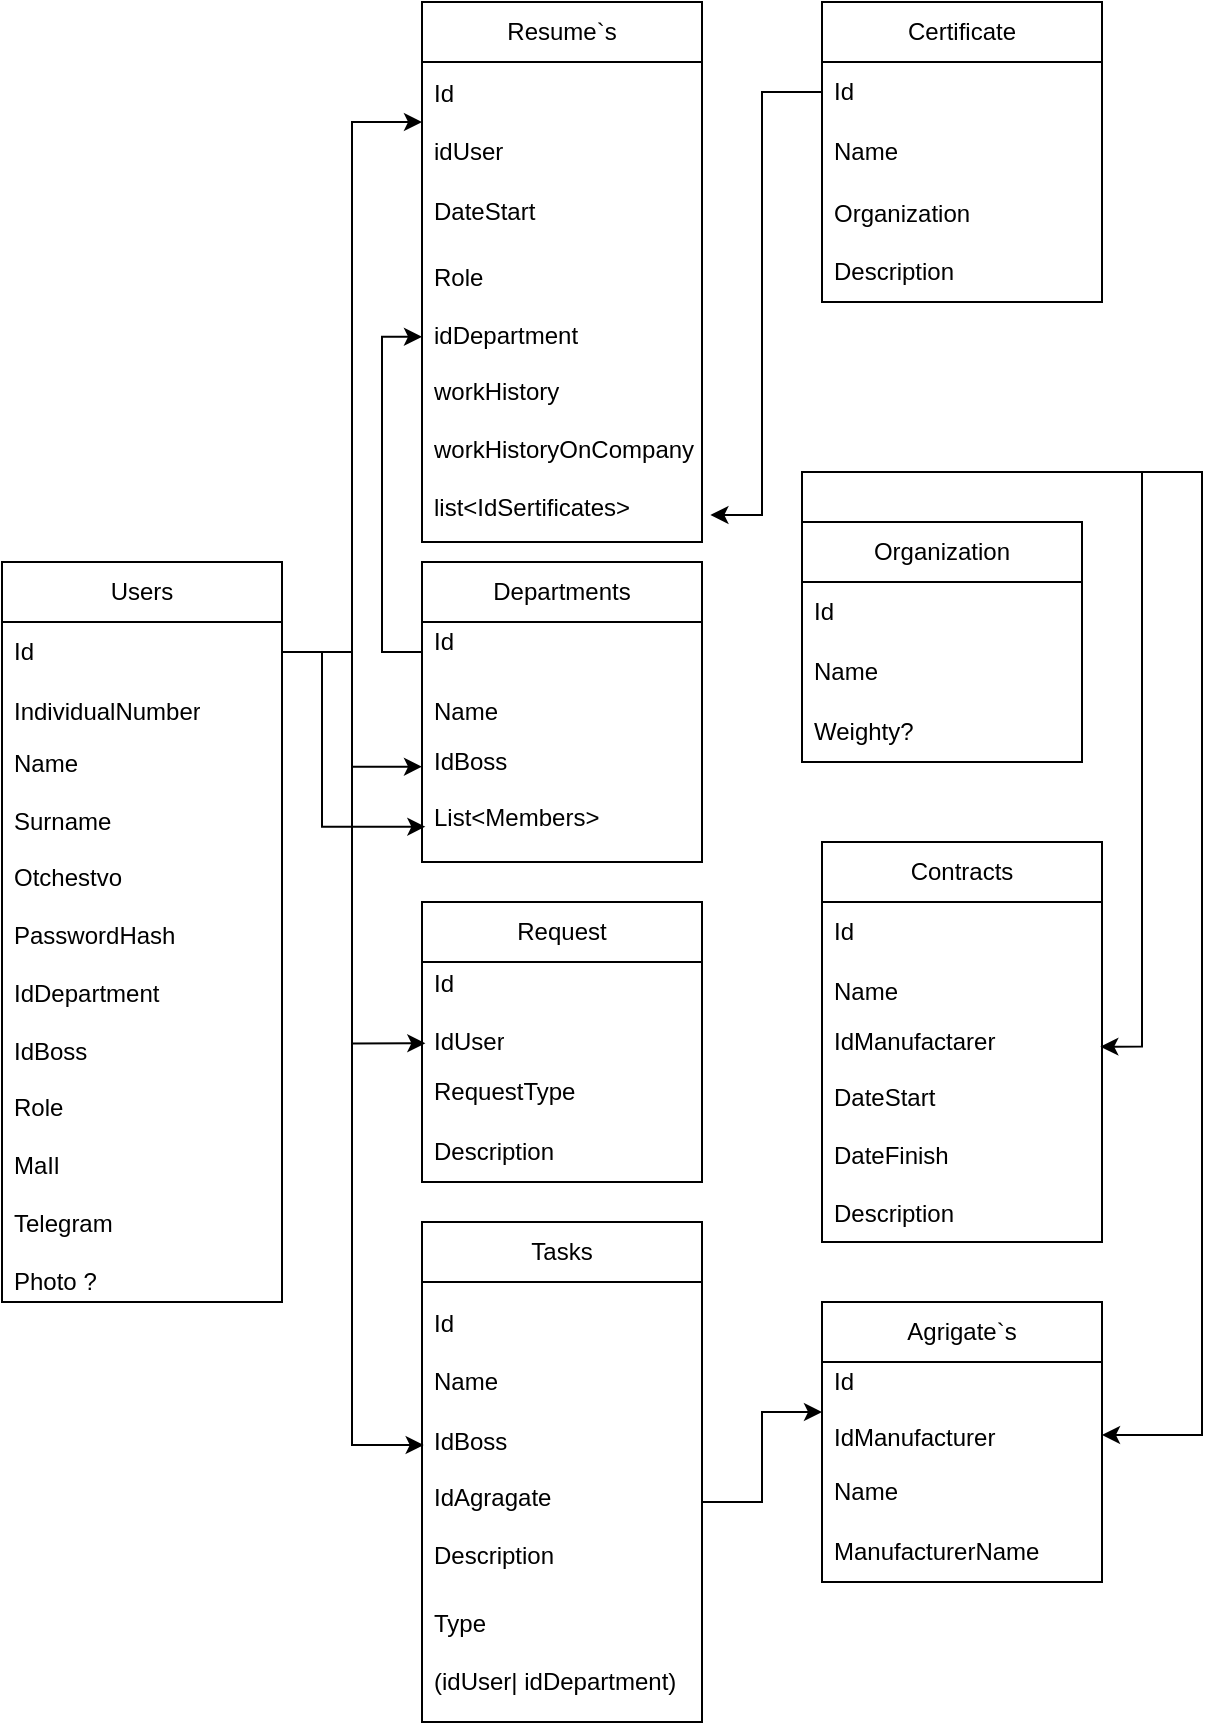 <mxfile version="26.2.2">
  <diagram id="R2lEEEUBdFMjLlhIrx00" name="Page-1">
    <mxGraphModel dx="891" dy="2357" grid="1" gridSize="10" guides="1" tooltips="1" connect="1" arrows="1" fold="1" page="1" pageScale="1" pageWidth="850" pageHeight="1100" math="0" shadow="0" extFonts="Permanent Marker^https://fonts.googleapis.com/css?family=Permanent+Marker">
      <root>
        <mxCell id="0" />
        <mxCell id="1" parent="0" />
        <mxCell id="AQ1WNHMQCsCdP6xTWr6x-1" value="Users" style="swimlane;fontStyle=0;childLayout=stackLayout;horizontal=1;startSize=30;horizontalStack=0;resizeParent=1;resizeParentMax=0;resizeLast=0;collapsible=1;marginBottom=0;whiteSpace=wrap;html=1;" parent="1" vertex="1">
          <mxGeometry x="50" y="10" width="140" height="370" as="geometry" />
        </mxCell>
        <mxCell id="AQ1WNHMQCsCdP6xTWr6x-2" value="Id" style="text;strokeColor=none;fillColor=none;align=left;verticalAlign=middle;spacingLeft=4;spacingRight=4;overflow=hidden;points=[[0,0.5],[1,0.5]];portConstraint=eastwest;rotatable=0;whiteSpace=wrap;html=1;" parent="AQ1WNHMQCsCdP6xTWr6x-1" vertex="1">
          <mxGeometry y="30" width="140" height="30" as="geometry" />
        </mxCell>
        <mxCell id="AQ1WNHMQCsCdP6xTWr6x-3" value="IndividualNumber" style="text;strokeColor=none;fillColor=none;align=left;verticalAlign=middle;spacingLeft=4;spacingRight=4;overflow=hidden;points=[[0,0.5],[1,0.5]];portConstraint=eastwest;rotatable=0;whiteSpace=wrap;html=1;" parent="AQ1WNHMQCsCdP6xTWr6x-1" vertex="1">
          <mxGeometry y="60" width="140" height="30" as="geometry" />
        </mxCell>
        <mxCell id="AQ1WNHMQCsCdP6xTWr6x-4" value="&lt;div&gt;Name&lt;/div&gt;&lt;div&gt;&lt;br&gt;&lt;/div&gt;&lt;div&gt;Surname&lt;/div&gt;&lt;div&gt;&lt;br&gt;&lt;/div&gt;&lt;div&gt;Otchestvo&lt;/div&gt;&lt;div&gt;&lt;br&gt;&lt;/div&gt;&lt;div&gt;PasswordHash&lt;/div&gt;&lt;div&gt;&lt;br&gt;&lt;/div&gt;&lt;div&gt;IdDepartment&lt;/div&gt;&lt;div&gt;&lt;br&gt;&lt;/div&gt;&lt;div&gt;IdBoss&lt;/div&gt;&lt;div&gt;&lt;br&gt;&lt;/div&gt;&lt;div&gt;Role&lt;/div&gt;&lt;div&gt;&lt;br&gt;&lt;/div&gt;&lt;div&gt;MaIl&lt;/div&gt;&lt;div&gt;&lt;br&gt;&lt;/div&gt;&lt;div&gt;Telegram&lt;/div&gt;&lt;div&gt;&lt;br&gt;&lt;/div&gt;&lt;div&gt;Photo ?&lt;/div&gt;" style="text;strokeColor=none;fillColor=none;align=left;verticalAlign=middle;spacingLeft=4;spacingRight=4;overflow=hidden;points=[[0,0.5],[1,0.5]];portConstraint=eastwest;rotatable=0;whiteSpace=wrap;html=1;" parent="AQ1WNHMQCsCdP6xTWr6x-1" vertex="1">
          <mxGeometry y="90" width="140" height="280" as="geometry" />
        </mxCell>
        <mxCell id="AQ1WNHMQCsCdP6xTWr6x-5" value="Departments" style="swimlane;fontStyle=0;childLayout=stackLayout;horizontal=1;startSize=30;horizontalStack=0;resizeParent=1;resizeParentMax=0;resizeLast=0;collapsible=1;marginBottom=0;whiteSpace=wrap;html=1;" parent="1" vertex="1">
          <mxGeometry x="260" y="10" width="140" height="150" as="geometry" />
        </mxCell>
        <mxCell id="AQ1WNHMQCsCdP6xTWr6x-6" value="Id&lt;div&gt;&lt;br&gt;&lt;/div&gt;" style="text;strokeColor=none;fillColor=none;align=left;verticalAlign=middle;spacingLeft=4;spacingRight=4;overflow=hidden;points=[[0,0.5],[1,0.5]];portConstraint=eastwest;rotatable=0;whiteSpace=wrap;html=1;" parent="AQ1WNHMQCsCdP6xTWr6x-5" vertex="1">
          <mxGeometry y="30" width="140" height="30" as="geometry" />
        </mxCell>
        <mxCell id="AQ1WNHMQCsCdP6xTWr6x-7" value="Name" style="text;strokeColor=none;fillColor=none;align=left;verticalAlign=middle;spacingLeft=4;spacingRight=4;overflow=hidden;points=[[0,0.5],[1,0.5]];portConstraint=eastwest;rotatable=0;whiteSpace=wrap;html=1;" parent="AQ1WNHMQCsCdP6xTWr6x-5" vertex="1">
          <mxGeometry y="60" width="140" height="30" as="geometry" />
        </mxCell>
        <mxCell id="AQ1WNHMQCsCdP6xTWr6x-8" value="IdBoss&lt;div&gt;&lt;br&gt;&lt;/div&gt;&lt;div&gt;List&amp;lt;Members&amp;gt;&lt;/div&gt;&lt;div&gt;&lt;br&gt;&lt;/div&gt;" style="text;strokeColor=none;fillColor=none;align=left;verticalAlign=middle;spacingLeft=4;spacingRight=4;overflow=hidden;points=[[0,0.5],[1,0.5]];portConstraint=eastwest;rotatable=0;whiteSpace=wrap;html=1;" parent="AQ1WNHMQCsCdP6xTWr6x-5" vertex="1">
          <mxGeometry y="90" width="140" height="60" as="geometry" />
        </mxCell>
        <mxCell id="AQ1WNHMQCsCdP6xTWr6x-9" value="Tasks" style="swimlane;fontStyle=0;childLayout=stackLayout;horizontal=1;startSize=30;horizontalStack=0;resizeParent=1;resizeParentMax=0;resizeLast=0;collapsible=1;marginBottom=0;whiteSpace=wrap;html=1;" parent="1" vertex="1">
          <mxGeometry x="260" y="340" width="140" height="250" as="geometry" />
        </mxCell>
        <mxCell id="AQ1WNHMQCsCdP6xTWr6x-10" value="&lt;div&gt;Id&lt;/div&gt;&lt;div&gt;&lt;br&gt;&lt;/div&gt;Name" style="text;strokeColor=none;fillColor=none;align=left;verticalAlign=middle;spacingLeft=4;spacingRight=4;overflow=hidden;points=[[0,0.5],[1,0.5]];portConstraint=eastwest;rotatable=0;whiteSpace=wrap;html=1;" parent="AQ1WNHMQCsCdP6xTWr6x-9" vertex="1">
          <mxGeometry y="30" width="140" height="70" as="geometry" />
        </mxCell>
        <mxCell id="AQ1WNHMQCsCdP6xTWr6x-11" value="IdBoss&lt;div&gt;&lt;br&gt;&lt;/div&gt;&lt;div&gt;IdAgragate&lt;/div&gt;&lt;div&gt;&lt;br&gt;&lt;/div&gt;&lt;div&gt;Description&lt;/div&gt;&lt;div&gt;&lt;br&gt;&lt;/div&gt;" style="text;strokeColor=none;fillColor=none;align=left;verticalAlign=middle;spacingLeft=4;spacingRight=4;overflow=hidden;points=[[0,0.5],[1,0.5]];portConstraint=eastwest;rotatable=0;whiteSpace=wrap;html=1;" parent="AQ1WNHMQCsCdP6xTWr6x-9" vertex="1">
          <mxGeometry y="100" width="140" height="80" as="geometry" />
        </mxCell>
        <mxCell id="AQ1WNHMQCsCdP6xTWr6x-12" value="Type&lt;div&gt;&lt;br&gt;&lt;/div&gt;&lt;div&gt;(idUser| idDepartment)&lt;/div&gt;" style="text;strokeColor=none;fillColor=none;align=left;verticalAlign=middle;spacingLeft=4;spacingRight=4;overflow=hidden;points=[[0,0.5],[1,0.5]];portConstraint=eastwest;rotatable=0;whiteSpace=wrap;html=1;" parent="AQ1WNHMQCsCdP6xTWr6x-9" vertex="1">
          <mxGeometry y="180" width="140" height="70" as="geometry" />
        </mxCell>
        <mxCell id="AQ1WNHMQCsCdP6xTWr6x-13" value="Request" style="swimlane;fontStyle=0;childLayout=stackLayout;horizontal=1;startSize=30;horizontalStack=0;resizeParent=1;resizeParentMax=0;resizeLast=0;collapsible=1;marginBottom=0;whiteSpace=wrap;html=1;" parent="1" vertex="1">
          <mxGeometry x="260" y="180" width="140" height="140" as="geometry" />
        </mxCell>
        <mxCell id="AQ1WNHMQCsCdP6xTWr6x-14" value="Id&lt;div&gt;&lt;br&gt;&lt;/div&gt;&lt;div&gt;IdUser&lt;/div&gt;" style="text;strokeColor=none;fillColor=none;align=left;verticalAlign=middle;spacingLeft=4;spacingRight=4;overflow=hidden;points=[[0,0.5],[1,0.5]];portConstraint=eastwest;rotatable=0;whiteSpace=wrap;html=1;" parent="AQ1WNHMQCsCdP6xTWr6x-13" vertex="1">
          <mxGeometry y="30" width="140" height="50" as="geometry" />
        </mxCell>
        <mxCell id="AQ1WNHMQCsCdP6xTWr6x-15" value="RequestType" style="text;strokeColor=none;fillColor=none;align=left;verticalAlign=middle;spacingLeft=4;spacingRight=4;overflow=hidden;points=[[0,0.5],[1,0.5]];portConstraint=eastwest;rotatable=0;whiteSpace=wrap;html=1;" parent="AQ1WNHMQCsCdP6xTWr6x-13" vertex="1">
          <mxGeometry y="80" width="140" height="30" as="geometry" />
        </mxCell>
        <mxCell id="AQ1WNHMQCsCdP6xTWr6x-16" value="Description" style="text;strokeColor=none;fillColor=none;align=left;verticalAlign=middle;spacingLeft=4;spacingRight=4;overflow=hidden;points=[[0,0.5],[1,0.5]];portConstraint=eastwest;rotatable=0;whiteSpace=wrap;html=1;" parent="AQ1WNHMQCsCdP6xTWr6x-13" vertex="1">
          <mxGeometry y="110" width="140" height="30" as="geometry" />
        </mxCell>
        <mxCell id="AQ1WNHMQCsCdP6xTWr6x-17" value="Resume`s" style="swimlane;fontStyle=0;childLayout=stackLayout;horizontal=1;startSize=30;horizontalStack=0;resizeParent=1;resizeParentMax=0;resizeLast=0;collapsible=1;marginBottom=0;whiteSpace=wrap;html=1;" parent="1" vertex="1">
          <mxGeometry x="260" y="-270" width="140" height="270" as="geometry" />
        </mxCell>
        <mxCell id="AQ1WNHMQCsCdP6xTWr6x-18" value="&lt;div&gt;Id&lt;/div&gt;&lt;div&gt;&lt;br&gt;&lt;/div&gt;idUser" style="text;strokeColor=none;fillColor=none;align=left;verticalAlign=middle;spacingLeft=4;spacingRight=4;overflow=hidden;points=[[0,0.5],[1,0.5]];portConstraint=eastwest;rotatable=0;whiteSpace=wrap;html=1;" parent="AQ1WNHMQCsCdP6xTWr6x-17" vertex="1">
          <mxGeometry y="30" width="140" height="60" as="geometry" />
        </mxCell>
        <mxCell id="AQ1WNHMQCsCdP6xTWr6x-19" value="DateStart" style="text;strokeColor=none;fillColor=none;align=left;verticalAlign=middle;spacingLeft=4;spacingRight=4;overflow=hidden;points=[[0,0.5],[1,0.5]];portConstraint=eastwest;rotatable=0;whiteSpace=wrap;html=1;" parent="AQ1WNHMQCsCdP6xTWr6x-17" vertex="1">
          <mxGeometry y="90" width="140" height="30" as="geometry" />
        </mxCell>
        <mxCell id="AQ1WNHMQCsCdP6xTWr6x-20" value="Role&lt;div&gt;&lt;br&gt;&lt;/div&gt;&lt;div&gt;idDepartment&lt;/div&gt;&lt;div&gt;&lt;br&gt;&lt;/div&gt;&lt;div&gt;workHistory&lt;/div&gt;&lt;div&gt;&lt;br&gt;&lt;/div&gt;&lt;div&gt;workHistoryOnCompany&lt;/div&gt;&lt;div&gt;&lt;br&gt;&lt;/div&gt;&lt;div&gt;list&amp;lt;IdSertificates&amp;gt;&lt;/div&gt;" style="text;strokeColor=none;fillColor=none;align=left;verticalAlign=middle;spacingLeft=4;spacingRight=4;overflow=hidden;points=[[0,0.5],[1,0.5]];portConstraint=eastwest;rotatable=0;whiteSpace=wrap;html=1;" parent="AQ1WNHMQCsCdP6xTWr6x-17" vertex="1">
          <mxGeometry y="120" width="140" height="150" as="geometry" />
        </mxCell>
        <mxCell id="AQ1WNHMQCsCdP6xTWr6x-21" value="Certificate" style="swimlane;fontStyle=0;childLayout=stackLayout;horizontal=1;startSize=30;horizontalStack=0;resizeParent=1;resizeParentMax=0;resizeLast=0;collapsible=1;marginBottom=0;whiteSpace=wrap;html=1;" parent="1" vertex="1">
          <mxGeometry x="460" y="-270" width="140" height="150" as="geometry" />
        </mxCell>
        <mxCell id="AQ1WNHMQCsCdP6xTWr6x-22" value="Id" style="text;strokeColor=none;fillColor=none;align=left;verticalAlign=middle;spacingLeft=4;spacingRight=4;overflow=hidden;points=[[0,0.5],[1,0.5]];portConstraint=eastwest;rotatable=0;whiteSpace=wrap;html=1;" parent="AQ1WNHMQCsCdP6xTWr6x-21" vertex="1">
          <mxGeometry y="30" width="140" height="30" as="geometry" />
        </mxCell>
        <mxCell id="AQ1WNHMQCsCdP6xTWr6x-23" value="Name" style="text;strokeColor=none;fillColor=none;align=left;verticalAlign=middle;spacingLeft=4;spacingRight=4;overflow=hidden;points=[[0,0.5],[1,0.5]];portConstraint=eastwest;rotatable=0;whiteSpace=wrap;html=1;" parent="AQ1WNHMQCsCdP6xTWr6x-21" vertex="1">
          <mxGeometry y="60" width="140" height="30" as="geometry" />
        </mxCell>
        <mxCell id="AQ1WNHMQCsCdP6xTWr6x-24" value="Organization&lt;div&gt;&lt;br&gt;&lt;/div&gt;&lt;div&gt;Description&lt;/div&gt;" style="text;strokeColor=none;fillColor=none;align=left;verticalAlign=middle;spacingLeft=4;spacingRight=4;overflow=hidden;points=[[0,0.5],[1,0.5]];portConstraint=eastwest;rotatable=0;whiteSpace=wrap;html=1;" parent="AQ1WNHMQCsCdP6xTWr6x-21" vertex="1">
          <mxGeometry y="90" width="140" height="60" as="geometry" />
        </mxCell>
        <mxCell id="AQ1WNHMQCsCdP6xTWr6x-25" value="Agrigate`s" style="swimlane;fontStyle=0;childLayout=stackLayout;horizontal=1;startSize=30;horizontalStack=0;resizeParent=1;resizeParentMax=0;resizeLast=0;collapsible=1;marginBottom=0;whiteSpace=wrap;html=1;" parent="1" vertex="1">
          <mxGeometry x="460" y="380" width="140" height="140" as="geometry" />
        </mxCell>
        <mxCell id="AQ1WNHMQCsCdP6xTWr6x-26" value="Id&lt;div&gt;&lt;br&gt;&lt;/div&gt;&lt;div&gt;IdManufacturer&lt;/div&gt;&lt;div&gt;&lt;br&gt;&lt;/div&gt;" style="text;strokeColor=none;fillColor=none;align=left;verticalAlign=middle;spacingLeft=4;spacingRight=4;overflow=hidden;points=[[0,0.5],[1,0.5]];portConstraint=eastwest;rotatable=0;whiteSpace=wrap;html=1;" parent="AQ1WNHMQCsCdP6xTWr6x-25" vertex="1">
          <mxGeometry y="30" width="140" height="50" as="geometry" />
        </mxCell>
        <mxCell id="AQ1WNHMQCsCdP6xTWr6x-27" value="Name" style="text;strokeColor=none;fillColor=none;align=left;verticalAlign=middle;spacingLeft=4;spacingRight=4;overflow=hidden;points=[[0,0.5],[1,0.5]];portConstraint=eastwest;rotatable=0;whiteSpace=wrap;html=1;" parent="AQ1WNHMQCsCdP6xTWr6x-25" vertex="1">
          <mxGeometry y="80" width="140" height="30" as="geometry" />
        </mxCell>
        <mxCell id="AQ1WNHMQCsCdP6xTWr6x-28" value="ManufacturerName" style="text;strokeColor=none;fillColor=none;align=left;verticalAlign=middle;spacingLeft=4;spacingRight=4;overflow=hidden;points=[[0,0.5],[1,0.5]];portConstraint=eastwest;rotatable=0;whiteSpace=wrap;html=1;" parent="AQ1WNHMQCsCdP6xTWr6x-25" vertex="1">
          <mxGeometry y="110" width="140" height="30" as="geometry" />
        </mxCell>
        <mxCell id="AQ1WNHMQCsCdP6xTWr6x-29" value="Organization" style="swimlane;fontStyle=0;childLayout=stackLayout;horizontal=1;startSize=30;horizontalStack=0;resizeParent=1;resizeParentMax=0;resizeLast=0;collapsible=1;marginBottom=0;whiteSpace=wrap;html=1;" parent="1" vertex="1">
          <mxGeometry x="450" y="-10" width="140" height="120" as="geometry" />
        </mxCell>
        <mxCell id="AQ1WNHMQCsCdP6xTWr6x-30" value="Id" style="text;strokeColor=none;fillColor=none;align=left;verticalAlign=middle;spacingLeft=4;spacingRight=4;overflow=hidden;points=[[0,0.5],[1,0.5]];portConstraint=eastwest;rotatable=0;whiteSpace=wrap;html=1;" parent="AQ1WNHMQCsCdP6xTWr6x-29" vertex="1">
          <mxGeometry y="30" width="140" height="30" as="geometry" />
        </mxCell>
        <mxCell id="AQ1WNHMQCsCdP6xTWr6x-31" value="Name" style="text;strokeColor=none;fillColor=none;align=left;verticalAlign=middle;spacingLeft=4;spacingRight=4;overflow=hidden;points=[[0,0.5],[1,0.5]];portConstraint=eastwest;rotatable=0;whiteSpace=wrap;html=1;" parent="AQ1WNHMQCsCdP6xTWr6x-29" vertex="1">
          <mxGeometry y="60" width="140" height="30" as="geometry" />
        </mxCell>
        <mxCell id="AQ1WNHMQCsCdP6xTWr6x-32" value="Weighty?" style="text;strokeColor=none;fillColor=none;align=left;verticalAlign=middle;spacingLeft=4;spacingRight=4;overflow=hidden;points=[[0,0.5],[1,0.5]];portConstraint=eastwest;rotatable=0;whiteSpace=wrap;html=1;" parent="AQ1WNHMQCsCdP6xTWr6x-29" vertex="1">
          <mxGeometry y="90" width="140" height="30" as="geometry" />
        </mxCell>
        <mxCell id="AQ1WNHMQCsCdP6xTWr6x-33" value="Contracts" style="swimlane;fontStyle=0;childLayout=stackLayout;horizontal=1;startSize=30;horizontalStack=0;resizeParent=1;resizeParentMax=0;resizeLast=0;collapsible=1;marginBottom=0;whiteSpace=wrap;html=1;" parent="1" vertex="1">
          <mxGeometry x="460" y="150" width="140" height="200" as="geometry" />
        </mxCell>
        <mxCell id="AQ1WNHMQCsCdP6xTWr6x-34" value="Id" style="text;strokeColor=none;fillColor=none;align=left;verticalAlign=middle;spacingLeft=4;spacingRight=4;overflow=hidden;points=[[0,0.5],[1,0.5]];portConstraint=eastwest;rotatable=0;whiteSpace=wrap;html=1;" parent="AQ1WNHMQCsCdP6xTWr6x-33" vertex="1">
          <mxGeometry y="30" width="140" height="30" as="geometry" />
        </mxCell>
        <mxCell id="AQ1WNHMQCsCdP6xTWr6x-35" value="Name" style="text;strokeColor=none;fillColor=none;align=left;verticalAlign=middle;spacingLeft=4;spacingRight=4;overflow=hidden;points=[[0,0.5],[1,0.5]];portConstraint=eastwest;rotatable=0;whiteSpace=wrap;html=1;" parent="AQ1WNHMQCsCdP6xTWr6x-33" vertex="1">
          <mxGeometry y="60" width="140" height="30" as="geometry" />
        </mxCell>
        <mxCell id="AQ1WNHMQCsCdP6xTWr6x-36" value="IdManufactarer&lt;div&gt;&lt;br&gt;&lt;/div&gt;&lt;div&gt;DateStart&lt;/div&gt;&lt;div&gt;&lt;br&gt;&lt;/div&gt;&lt;div&gt;DateFinish&lt;/div&gt;&lt;div&gt;&lt;br&gt;&lt;/div&gt;&lt;div&gt;Description&lt;/div&gt;&lt;div&gt;&lt;br&gt;&lt;/div&gt;" style="text;strokeColor=none;fillColor=none;align=left;verticalAlign=middle;spacingLeft=4;spacingRight=4;overflow=hidden;points=[[0,0.5],[1,0.5]];portConstraint=eastwest;rotatable=0;whiteSpace=wrap;html=1;" parent="AQ1WNHMQCsCdP6xTWr6x-33" vertex="1">
          <mxGeometry y="90" width="140" height="110" as="geometry" />
        </mxCell>
        <mxCell id="s_nV7fvYP-8Fdrdap_Mh-2" style="edgeStyle=orthogonalEdgeStyle;rounded=0;orthogonalLoop=1;jettySize=auto;html=1;exitX=1;exitY=0.5;exitDx=0;exitDy=0;entryX=0;entryY=0.206;entryDx=0;entryDy=0;entryPerimeter=0;" parent="1" source="AQ1WNHMQCsCdP6xTWr6x-2" target="AQ1WNHMQCsCdP6xTWr6x-8" edge="1">
          <mxGeometry relative="1" as="geometry" />
        </mxCell>
        <mxCell id="s_nV7fvYP-8Fdrdap_Mh-3" style="edgeStyle=orthogonalEdgeStyle;rounded=0;orthogonalLoop=1;jettySize=auto;html=1;exitX=1;exitY=0.5;exitDx=0;exitDy=0;entryX=0.012;entryY=0.706;entryDx=0;entryDy=0;entryPerimeter=0;" parent="1" source="AQ1WNHMQCsCdP6xTWr6x-2" target="AQ1WNHMQCsCdP6xTWr6x-8" edge="1">
          <mxGeometry relative="1" as="geometry">
            <Array as="points">
              <mxPoint x="210" y="55" />
              <mxPoint x="210" y="142" />
            </Array>
          </mxGeometry>
        </mxCell>
        <mxCell id="s_nV7fvYP-8Fdrdap_Mh-5" style="edgeStyle=orthogonalEdgeStyle;rounded=0;orthogonalLoop=1;jettySize=auto;html=1;exitX=1;exitY=0.5;exitDx=0;exitDy=0;entryX=0.012;entryY=0.813;entryDx=0;entryDy=0;entryPerimeter=0;" parent="1" source="AQ1WNHMQCsCdP6xTWr6x-2" target="AQ1WNHMQCsCdP6xTWr6x-14" edge="1">
          <mxGeometry relative="1" as="geometry" />
        </mxCell>
        <mxCell id="s_nV7fvYP-8Fdrdap_Mh-6" style="edgeStyle=orthogonalEdgeStyle;rounded=0;orthogonalLoop=1;jettySize=auto;html=1;exitX=1;exitY=0.5;exitDx=0;exitDy=0;entryX=0.006;entryY=0.144;entryDx=0;entryDy=0;entryPerimeter=0;" parent="1" source="AQ1WNHMQCsCdP6xTWr6x-2" target="AQ1WNHMQCsCdP6xTWr6x-11" edge="1">
          <mxGeometry relative="1" as="geometry" />
        </mxCell>
        <mxCell id="s_nV7fvYP-8Fdrdap_Mh-7" style="edgeStyle=orthogonalEdgeStyle;rounded=0;orthogonalLoop=1;jettySize=auto;html=1;exitX=1;exitY=0.5;exitDx=0;exitDy=0;entryX=0;entryY=0.5;entryDx=0;entryDy=0;" parent="1" source="AQ1WNHMQCsCdP6xTWr6x-2" target="AQ1WNHMQCsCdP6xTWr6x-18" edge="1">
          <mxGeometry relative="1" as="geometry" />
        </mxCell>
        <mxCell id="s_nV7fvYP-8Fdrdap_Mh-9" style="edgeStyle=orthogonalEdgeStyle;rounded=0;orthogonalLoop=1;jettySize=auto;html=1;exitX=0;exitY=0.5;exitDx=0;exitDy=0;entryX=0;entryY=0.316;entryDx=0;entryDy=0;entryPerimeter=0;" parent="1" source="AQ1WNHMQCsCdP6xTWr6x-6" target="AQ1WNHMQCsCdP6xTWr6x-20" edge="1">
          <mxGeometry relative="1" as="geometry" />
        </mxCell>
        <mxCell id="s_nV7fvYP-8Fdrdap_Mh-11" style="edgeStyle=orthogonalEdgeStyle;rounded=0;orthogonalLoop=1;jettySize=auto;html=1;exitX=0;exitY=0.5;exitDx=0;exitDy=0;entryX=1.03;entryY=0.91;entryDx=0;entryDy=0;entryPerimeter=0;" parent="1" source="AQ1WNHMQCsCdP6xTWr6x-22" target="AQ1WNHMQCsCdP6xTWr6x-20" edge="1">
          <mxGeometry relative="1" as="geometry" />
        </mxCell>
        <mxCell id="s_nV7fvYP-8Fdrdap_Mh-12" style="edgeStyle=orthogonalEdgeStyle;rounded=0;orthogonalLoop=1;jettySize=auto;html=1;exitX=0;exitY=0.5;exitDx=0;exitDy=0;entryX=0.994;entryY=0.112;entryDx=0;entryDy=0;entryPerimeter=0;" parent="1" source="AQ1WNHMQCsCdP6xTWr6x-30" target="AQ1WNHMQCsCdP6xTWr6x-36" edge="1">
          <mxGeometry relative="1" as="geometry">
            <Array as="points">
              <mxPoint x="620" y="-35" />
              <mxPoint x="620" y="252" />
            </Array>
          </mxGeometry>
        </mxCell>
        <mxCell id="s_nV7fvYP-8Fdrdap_Mh-13" style="edgeStyle=orthogonalEdgeStyle;rounded=0;orthogonalLoop=1;jettySize=auto;html=1;exitX=1;exitY=0.5;exitDx=0;exitDy=0;entryX=0;entryY=0.5;entryDx=0;entryDy=0;" parent="1" source="AQ1WNHMQCsCdP6xTWr6x-11" target="AQ1WNHMQCsCdP6xTWr6x-26" edge="1">
          <mxGeometry relative="1" as="geometry" />
        </mxCell>
        <mxCell id="s_nV7fvYP-8Fdrdap_Mh-14" style="edgeStyle=orthogonalEdgeStyle;rounded=0;orthogonalLoop=1;jettySize=auto;html=1;exitX=0;exitY=0.5;exitDx=0;exitDy=0;entryX=1;entryY=0.73;entryDx=0;entryDy=0;entryPerimeter=0;" parent="1" source="AQ1WNHMQCsCdP6xTWr6x-30" target="AQ1WNHMQCsCdP6xTWr6x-26" edge="1">
          <mxGeometry relative="1" as="geometry">
            <Array as="points">
              <mxPoint x="650" y="-35" />
              <mxPoint x="650" y="447" />
            </Array>
          </mxGeometry>
        </mxCell>
      </root>
    </mxGraphModel>
  </diagram>
</mxfile>
